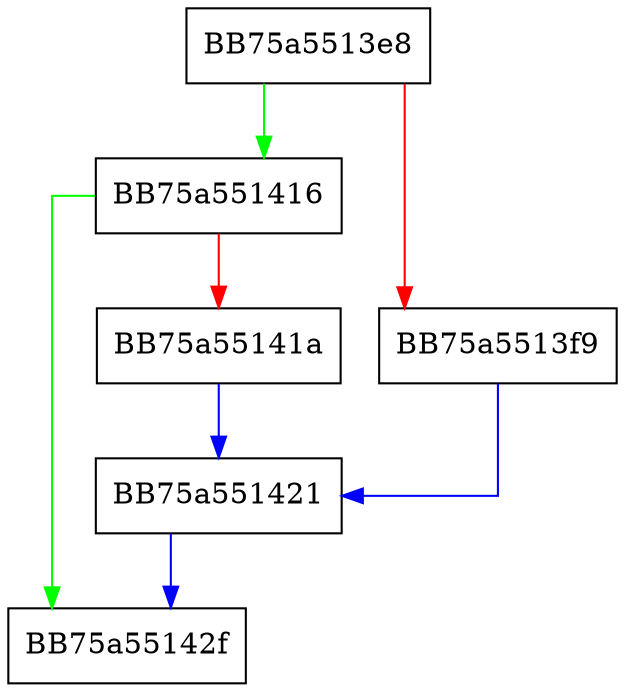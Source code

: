 digraph bi_windup {
  node [shape="box"];
  graph [splines=ortho];
  BB75a5513e8 -> BB75a551416 [color="green"];
  BB75a5513e8 -> BB75a5513f9 [color="red"];
  BB75a5513f9 -> BB75a551421 [color="blue"];
  BB75a551416 -> BB75a55142f [color="green"];
  BB75a551416 -> BB75a55141a [color="red"];
  BB75a55141a -> BB75a551421 [color="blue"];
  BB75a551421 -> BB75a55142f [color="blue"];
}